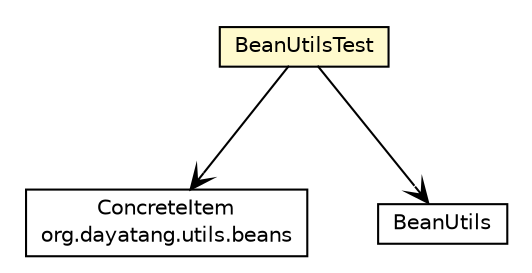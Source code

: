 #!/usr/local/bin/dot
#
# Class diagram 
# Generated by UMLGraph version R5_6_6-8-g8d7759 (http://www.umlgraph.org/)
#

digraph G {
	edge [fontname="Helvetica",fontsize=10,labelfontname="Helvetica",labelfontsize=10];
	node [fontname="Helvetica",fontsize=10,shape=plaintext];
	nodesep=0.25;
	ranksep=0.5;
	// org.dayatang.utils.BeanUtilsTest
	c15066 [label=<<table title="org.dayatang.utils.BeanUtilsTest" border="0" cellborder="1" cellspacing="0" cellpadding="2" port="p" bgcolor="lemonChiffon" href="./BeanUtilsTest.html">
		<tr><td><table border="0" cellspacing="0" cellpadding="1">
<tr><td align="center" balign="center"> BeanUtilsTest </td></tr>
		</table></td></tr>
		</table>>, URL="./BeanUtilsTest.html", fontname="Helvetica", fontcolor="black", fontsize=10.0];
	// org.dayatang.utils.beans.ConcreteItem
	c15071 [label=<<table title="org.dayatang.utils.beans.ConcreteItem" border="0" cellborder="1" cellspacing="0" cellpadding="2" port="p" href="./beans/ConcreteItem.html">
		<tr><td><table border="0" cellspacing="0" cellpadding="1">
<tr><td align="center" balign="center"> ConcreteItem </td></tr>
<tr><td align="center" balign="center"> org.dayatang.utils.beans </td></tr>
		</table></td></tr>
		</table>>, URL="./beans/ConcreteItem.html", fontname="Helvetica", fontcolor="black", fontsize=10.0];
	// org.dayatang.utils.BeanUtilsTest NAVASSOC org.dayatang.utils.BeanUtils
	c15066:p -> c15250:p [taillabel="", label=" "headlabel="", fontname="Helvetica", fontcolor="black", fontsize=10.0, color="black", arrowhead=open];
	// org.dayatang.utils.BeanUtilsTest NAVASSOC org.dayatang.utils.beans.ConcreteItem
	c15066:p -> c15071:p [taillabel="", label=" "headlabel="", fontname="Helvetica", fontcolor="black", fontsize=10.0, color="black", arrowhead=open];
	// org.dayatang.utils.BeanUtils
	c15250 [label=<<table title="org.dayatang.utils.BeanUtils" border="0" cellborder="1" cellspacing="0" cellpadding="2" port="p" href="http://java.sun.com/j2se/1.4.2/docs/api/org/dayatang/utils/BeanUtils.html">
		<tr><td><table border="0" cellspacing="0" cellpadding="1">
<tr><td align="center" balign="center"> BeanUtils </td></tr>
		</table></td></tr>
		</table>>, URL="http://java.sun.com/j2se/1.4.2/docs/api/org/dayatang/utils/BeanUtils.html", fontname="Helvetica", fontcolor="black", fontsize=10.0];
}

